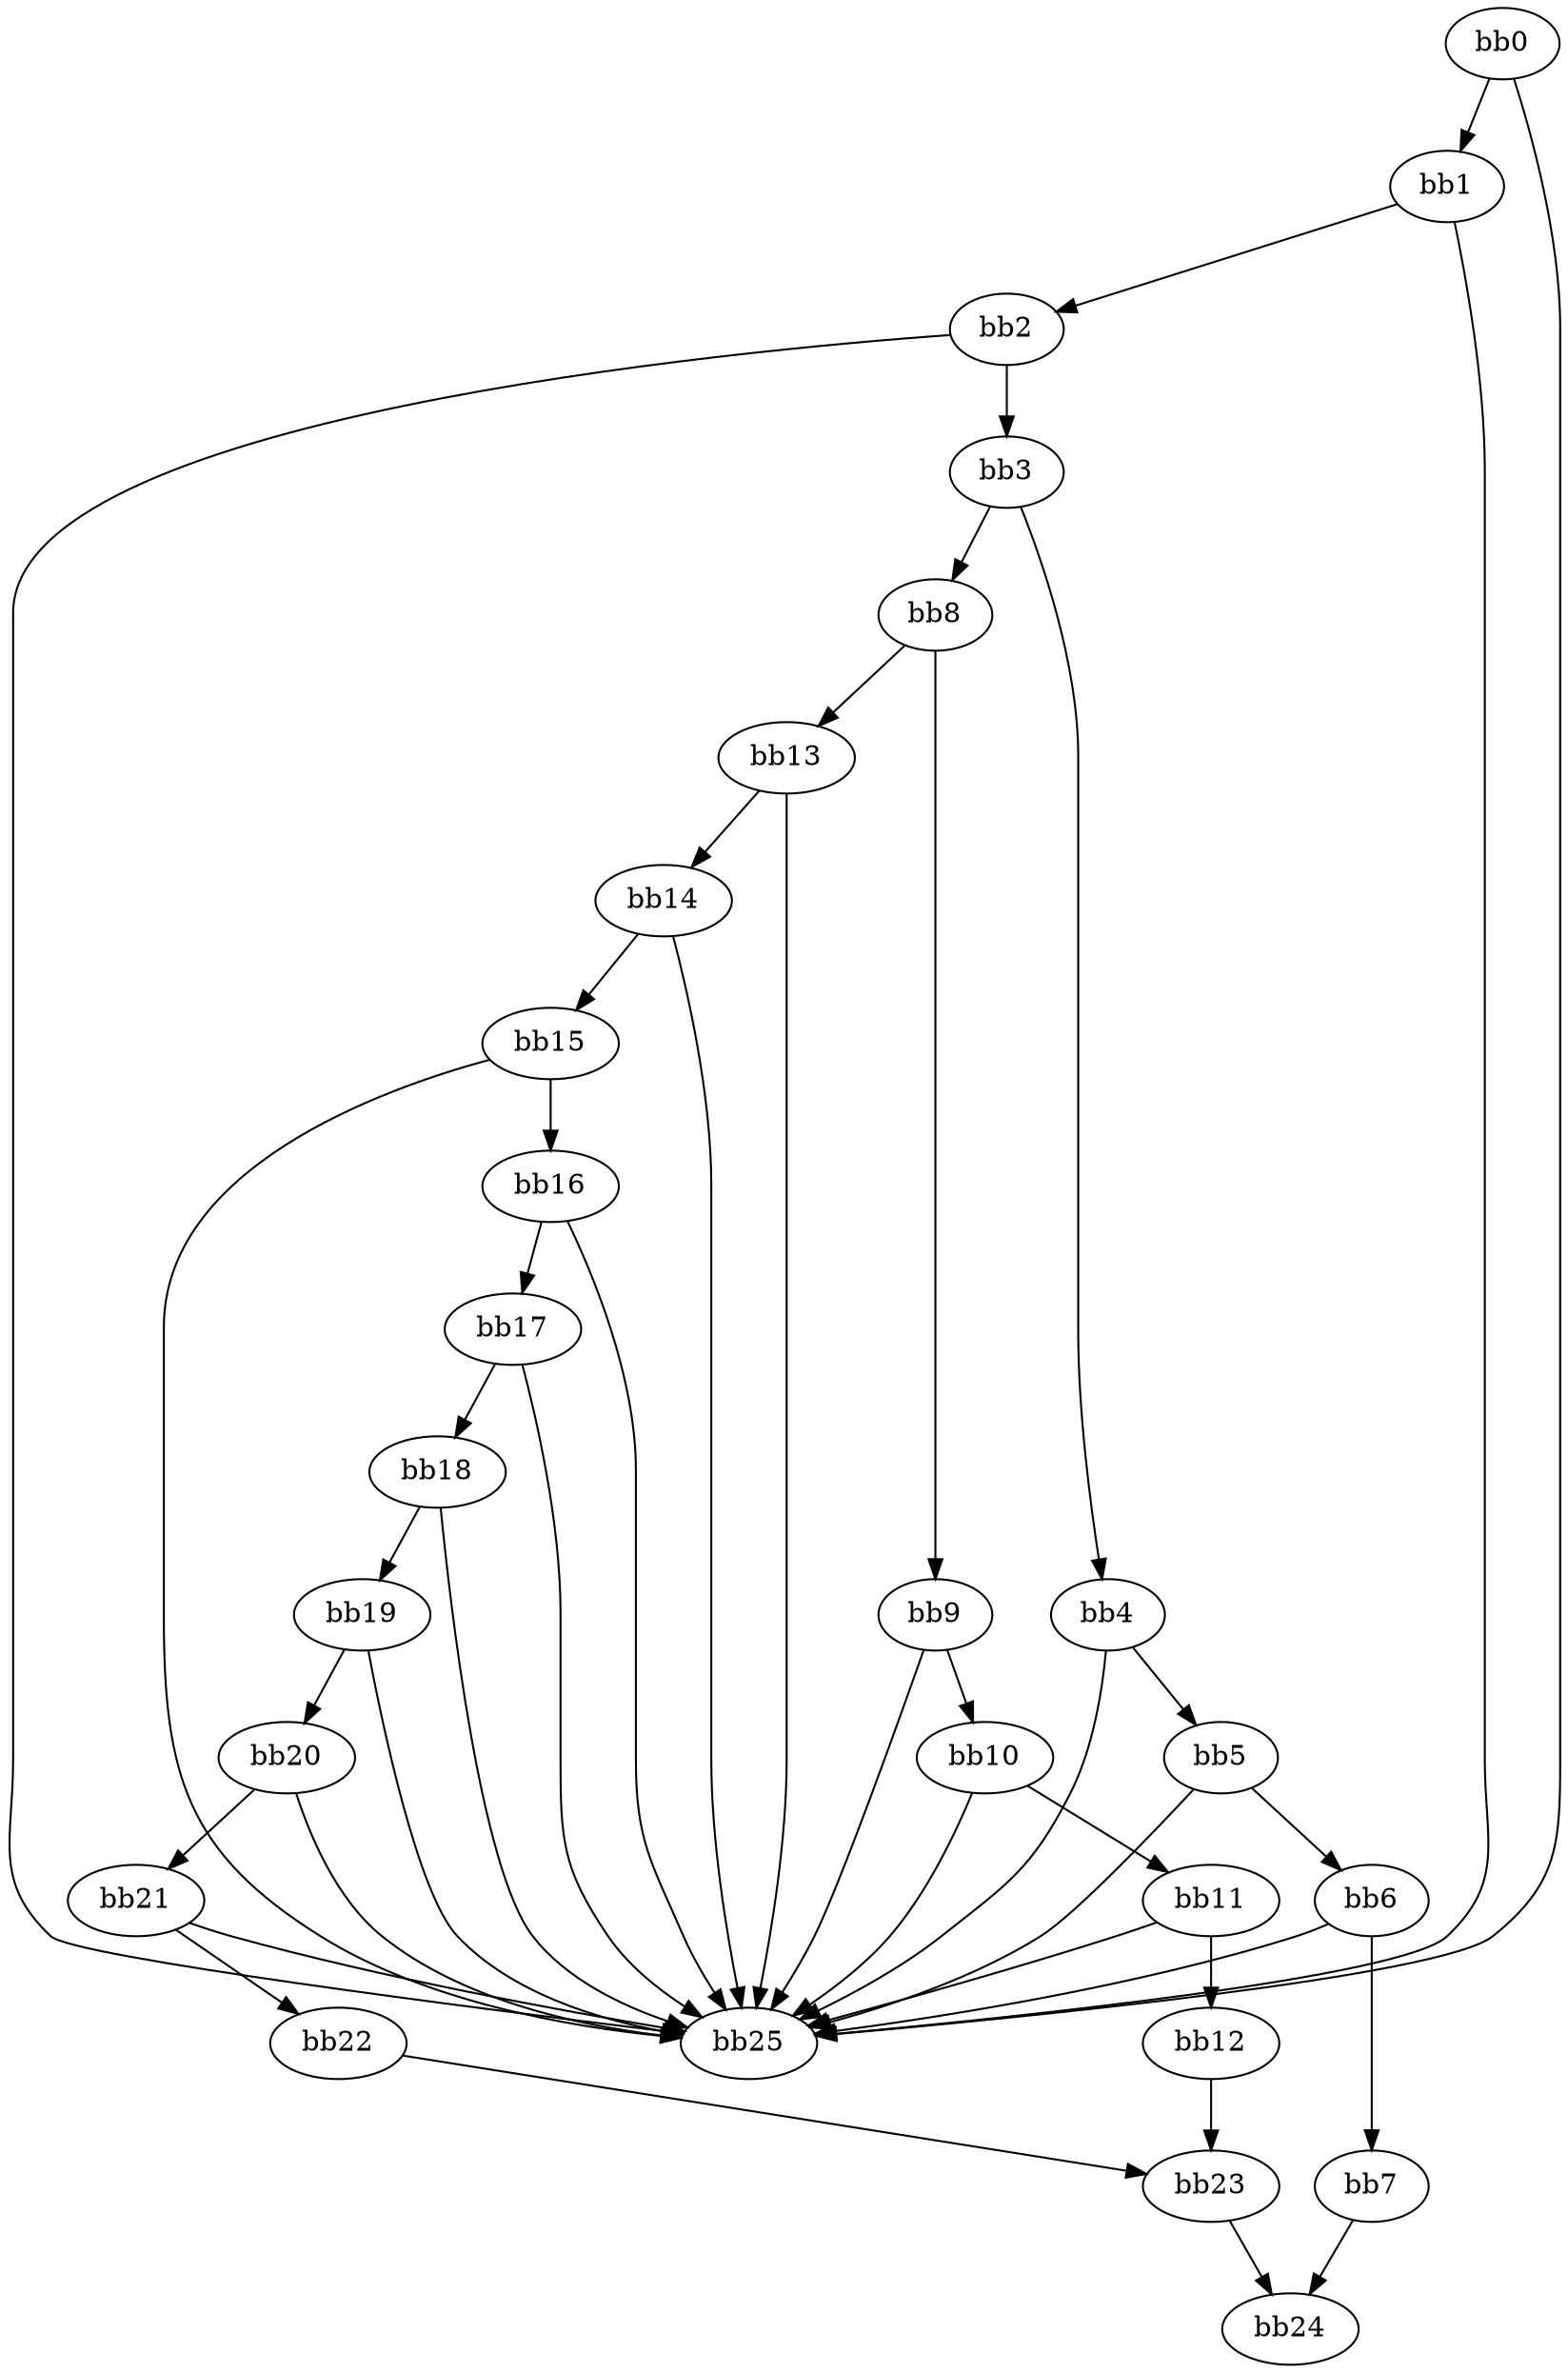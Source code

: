 digraph {
    0 [ label = "bb0\l" ]
    1 [ label = "bb1\l" ]
    2 [ label = "bb2\l" ]
    3 [ label = "bb3\l" ]
    4 [ label = "bb4\l" ]
    5 [ label = "bb5\l" ]
    6 [ label = "bb6\l" ]
    7 [ label = "bb7\l" ]
    8 [ label = "bb8\l" ]
    9 [ label = "bb9\l" ]
    10 [ label = "bb10\l" ]
    11 [ label = "bb11\l" ]
    12 [ label = "bb12\l" ]
    13 [ label = "bb13\l" ]
    14 [ label = "bb14\l" ]
    15 [ label = "bb15\l" ]
    16 [ label = "bb16\l" ]
    17 [ label = "bb17\l" ]
    18 [ label = "bb18\l" ]
    19 [ label = "bb19\l" ]
    20 [ label = "bb20\l" ]
    21 [ label = "bb21\l" ]
    22 [ label = "bb22\l" ]
    23 [ label = "bb23\l" ]
    24 [ label = "bb24\l" ]
    25 [ label = "bb25\l" ]
    0 -> 1 [ ]
    0 -> 25 [ ]
    1 -> 2 [ ]
    1 -> 25 [ ]
    2 -> 3 [ ]
    2 -> 25 [ ]
    3 -> 4 [ ]
    3 -> 8 [ ]
    4 -> 5 [ ]
    4 -> 25 [ ]
    5 -> 6 [ ]
    5 -> 25 [ ]
    6 -> 7 [ ]
    6 -> 25 [ ]
    7 -> 24 [ ]
    8 -> 9 [ ]
    8 -> 13 [ ]
    9 -> 10 [ ]
    9 -> 25 [ ]
    10 -> 11 [ ]
    10 -> 25 [ ]
    11 -> 12 [ ]
    11 -> 25 [ ]
    12 -> 23 [ ]
    13 -> 14 [ ]
    13 -> 25 [ ]
    14 -> 15 [ ]
    14 -> 25 [ ]
    15 -> 16 [ ]
    15 -> 25 [ ]
    16 -> 17 [ ]
    16 -> 25 [ ]
    17 -> 18 [ ]
    17 -> 25 [ ]
    18 -> 19 [ ]
    18 -> 25 [ ]
    19 -> 20 [ ]
    19 -> 25 [ ]
    20 -> 21 [ ]
    20 -> 25 [ ]
    21 -> 22 [ ]
    21 -> 25 [ ]
    22 -> 23 [ ]
    23 -> 24 [ ]
}

